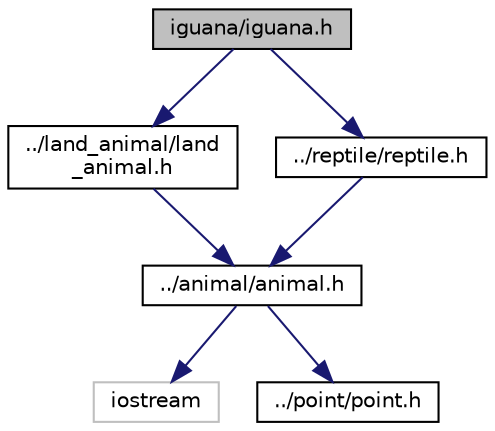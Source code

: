 digraph "iguana/iguana.h"
{
  edge [fontname="Helvetica",fontsize="10",labelfontname="Helvetica",labelfontsize="10"];
  node [fontname="Helvetica",fontsize="10",shape=record];
  Node1 [label="iguana/iguana.h",height=0.2,width=0.4,color="black", fillcolor="grey75", style="filled", fontcolor="black"];
  Node1 -> Node2 [color="midnightblue",fontsize="10",style="solid",fontname="Helvetica"];
  Node2 [label="../land_animal/land\l_animal.h",height=0.2,width=0.4,color="black", fillcolor="white", style="filled",URL="$land__animal_8h.html"];
  Node2 -> Node3 [color="midnightblue",fontsize="10",style="solid",fontname="Helvetica"];
  Node3 [label="../animal/animal.h",height=0.2,width=0.4,color="black", fillcolor="white", style="filled",URL="$animal_8h.html"];
  Node3 -> Node4 [color="midnightblue",fontsize="10",style="solid",fontname="Helvetica"];
  Node4 [label="iostream",height=0.2,width=0.4,color="grey75", fillcolor="white", style="filled"];
  Node3 -> Node5 [color="midnightblue",fontsize="10",style="solid",fontname="Helvetica"];
  Node5 [label="../point/point.h",height=0.2,width=0.4,color="black", fillcolor="white", style="filled",URL="$point_8h.html"];
  Node1 -> Node6 [color="midnightblue",fontsize="10",style="solid",fontname="Helvetica"];
  Node6 [label="../reptile/reptile.h",height=0.2,width=0.4,color="black", fillcolor="white", style="filled",URL="$reptile_8h.html"];
  Node6 -> Node3 [color="midnightblue",fontsize="10",style="solid",fontname="Helvetica"];
}
